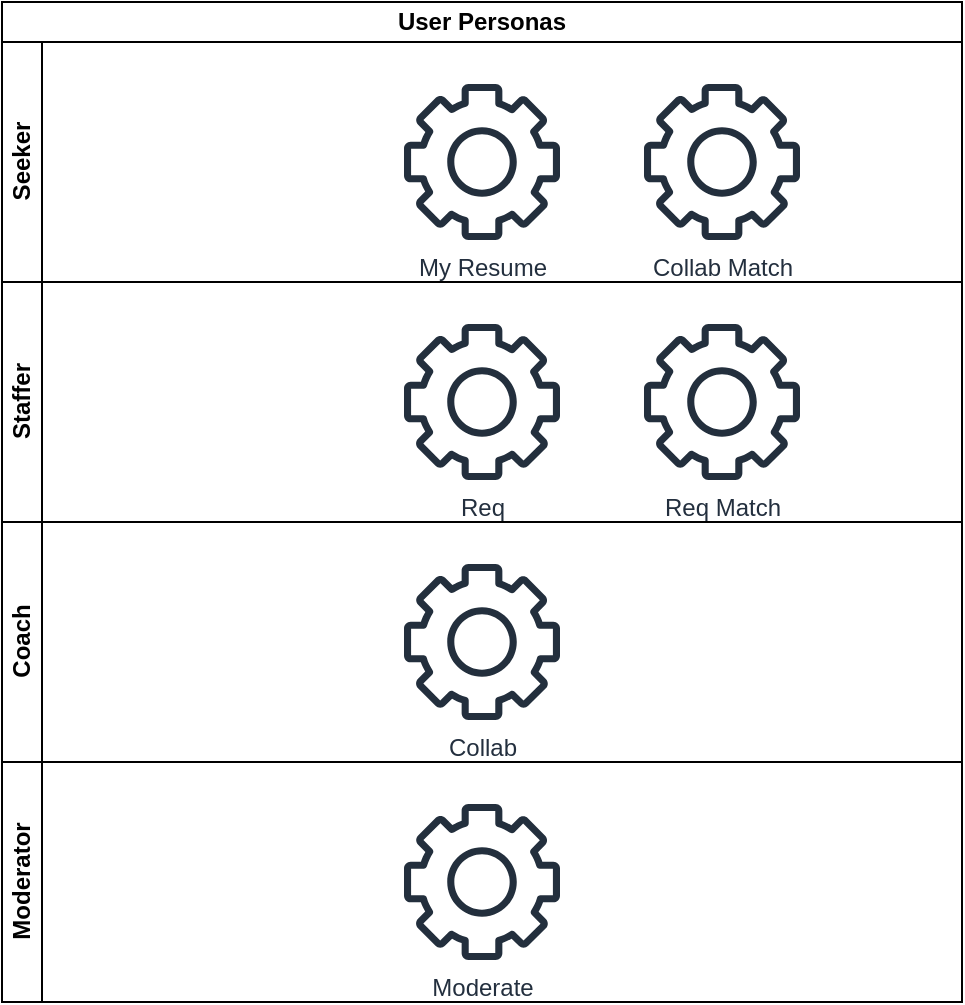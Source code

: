 <mxfile version="20.7.4" type="device" pages="3"><diagram id="U1nlRz5iaRTCuwv3R6G0" name="user-personas"><mxGraphModel dx="1360" dy="843" grid="1" gridSize="10" guides="1" tooltips="1" connect="1" arrows="1" fold="1" page="1" pageScale="1" pageWidth="1100" pageHeight="850" math="0" shadow="0"><root><mxCell id="0"/><mxCell id="1" parent="0"/><mxCell id="iGOlkW3cHswDeU4TlStq-8" value="User Personas" style="swimlane;html=1;childLayout=stackLayout;resizeParent=1;resizeParentMax=0;horizontal=1;startSize=20;horizontalStack=0;whiteSpace=wrap;" vertex="1" parent="1"><mxGeometry x="29" y="30" width="480" height="500" as="geometry"/></mxCell><mxCell id="iGOlkW3cHswDeU4TlStq-9" value="Seeker" style="swimlane;html=1;startSize=20;horizontal=0;" vertex="1" parent="iGOlkW3cHswDeU4TlStq-8"><mxGeometry y="20" width="480" height="120" as="geometry"><mxRectangle y="20" width="480" height="30" as="alternateBounds"/></mxGeometry></mxCell><mxCell id="humRLSdvq9x8ZIEGAw1H-9" value="My Resume" style="sketch=0;outlineConnect=0;fontColor=#232F3E;gradientColor=none;fillColor=#232F3D;strokeColor=none;dashed=0;verticalLabelPosition=bottom;verticalAlign=top;align=center;html=1;fontSize=12;fontStyle=0;aspect=fixed;pointerEvents=1;shape=mxgraph.aws4.gear;" vertex="1" parent="iGOlkW3cHswDeU4TlStq-9"><mxGeometry x="201" y="21" width="78" height="78" as="geometry"/></mxCell><mxCell id="iGOlkW3cHswDeU4TlStq-14" value="Collab Match" style="sketch=0;outlineConnect=0;fontColor=#232F3E;gradientColor=none;fillColor=#232F3D;strokeColor=none;dashed=0;verticalLabelPosition=bottom;verticalAlign=top;align=center;html=1;fontSize=12;fontStyle=0;aspect=fixed;pointerEvents=1;shape=mxgraph.aws4.gear;" vertex="1" parent="iGOlkW3cHswDeU4TlStq-9"><mxGeometry x="321" y="21" width="78" height="78" as="geometry"/></mxCell><mxCell id="iGOlkW3cHswDeU4TlStq-10" value="Staffer" style="swimlane;html=1;startSize=20;horizontal=0;" vertex="1" parent="iGOlkW3cHswDeU4TlStq-8"><mxGeometry y="140" width="480" height="120" as="geometry"/></mxCell><mxCell id="humRLSdvq9x8ZIEGAw1H-11" value="Req" style="sketch=0;outlineConnect=0;fontColor=#232F3E;gradientColor=none;fillColor=#232F3D;strokeColor=none;dashed=0;verticalLabelPosition=bottom;verticalAlign=top;align=center;html=1;fontSize=12;fontStyle=0;aspect=fixed;pointerEvents=1;shape=mxgraph.aws4.gear;" vertex="1" parent="iGOlkW3cHswDeU4TlStq-10"><mxGeometry x="201" y="21" width="78" height="78" as="geometry"/></mxCell><mxCell id="humRLSdvq9x8ZIEGAw1H-12" value="Req Match" style="sketch=0;outlineConnect=0;fontColor=#232F3E;gradientColor=none;fillColor=#232F3D;strokeColor=none;dashed=0;verticalLabelPosition=bottom;verticalAlign=top;align=center;html=1;fontSize=12;fontStyle=0;aspect=fixed;pointerEvents=1;shape=mxgraph.aws4.gear;" vertex="1" parent="iGOlkW3cHswDeU4TlStq-10"><mxGeometry x="321" y="21" width="78" height="78" as="geometry"/></mxCell><mxCell id="iGOlkW3cHswDeU4TlStq-11" value="Coach" style="swimlane;html=1;startSize=20;horizontal=0;" vertex="1" parent="iGOlkW3cHswDeU4TlStq-8"><mxGeometry y="260" width="480" height="120" as="geometry"/></mxCell><mxCell id="humRLSdvq9x8ZIEGAw1H-10" value="Collab" style="sketch=0;outlineConnect=0;fontColor=#232F3E;gradientColor=none;fillColor=#232F3D;strokeColor=none;dashed=0;verticalLabelPosition=bottom;verticalAlign=top;align=center;html=1;fontSize=12;fontStyle=0;aspect=fixed;pointerEvents=1;shape=mxgraph.aws4.gear;" vertex="1" parent="iGOlkW3cHswDeU4TlStq-11"><mxGeometry x="201" y="21" width="78" height="78" as="geometry"/></mxCell><mxCell id="iGOlkW3cHswDeU4TlStq-13" value="Moderator" style="swimlane;html=1;startSize=20;horizontal=0;" vertex="1" parent="iGOlkW3cHswDeU4TlStq-8"><mxGeometry y="380" width="480" height="120" as="geometry"/></mxCell><mxCell id="iGOlkW3cHswDeU4TlStq-15" value="Moderate" style="sketch=0;outlineConnect=0;fontColor=#232F3E;gradientColor=none;fillColor=#232F3D;strokeColor=none;dashed=0;verticalLabelPosition=bottom;verticalAlign=top;align=center;html=1;fontSize=12;fontStyle=0;aspect=fixed;pointerEvents=1;shape=mxgraph.aws4.gear;" vertex="1" parent="iGOlkW3cHswDeU4TlStq-13"><mxGeometry x="201" y="21" width="78" height="78" as="geometry"/></mxCell></root></mxGraphModel></diagram><diagram id="bPgxeIIljq8O1QoiTWEf" name="services-arch"><mxGraphModel dx="735" dy="456" grid="1" gridSize="10" guides="1" tooltips="1" connect="1" arrows="1" fold="1" page="1" pageScale="1" pageWidth="1100" pageHeight="850" math="0" shadow="0"><root><mxCell id="0"/><mxCell id="1" parent="0"/><mxCell id="uYj9mz1tKjeqSkFPuCU0-24" style="edgeStyle=orthogonalEdgeStyle;rounded=0;orthogonalLoop=1;jettySize=auto;html=1;exitX=1;exitY=0.5;exitDx=0;exitDy=0;orthogonal=1;noEdgeStyle=1;fontSize=12;" edge="1" parent="1" source="fwArrFxVrPDG5guFByzF-1" target="uYj9mz1tKjeqSkFPuCU0-6"><mxGeometry relative="1" as="geometry"/></mxCell><mxCell id="uYj9mz1tKjeqSkFPuCU0-25" style="edgeStyle=orthogonalEdgeStyle;rounded=0;orthogonalLoop=1;jettySize=auto;html=1;exitX=1;exitY=0.5;exitDx=0;exitDy=0;orthogonal=1;noEdgeStyle=1;fontSize=12;" edge="1" parent="1" source="fwArrFxVrPDG5guFByzF-1" target="uYj9mz1tKjeqSkFPuCU0-7"><mxGeometry relative="1" as="geometry"/></mxCell><mxCell id="uYj9mz1tKjeqSkFPuCU0-26" style="edgeStyle=orthogonalEdgeStyle;rounded=0;orthogonalLoop=1;jettySize=auto;html=1;exitX=1;exitY=0.5;exitDx=0;exitDy=0;orthogonal=1;noEdgeStyle=1;fontSize=12;" edge="1" parent="1" source="fwArrFxVrPDG5guFByzF-1" target="uYj9mz1tKjeqSkFPuCU0-5"><mxGeometry relative="1" as="geometry"/></mxCell><mxCell id="uYj9mz1tKjeqSkFPuCU0-27" style="edgeStyle=orthogonalEdgeStyle;rounded=0;orthogonalLoop=1;jettySize=auto;html=1;exitX=1;exitY=0.5;exitDx=0;exitDy=0;orthogonal=1;noEdgeStyle=1;fontSize=12;" edge="1" parent="1" source="fwArrFxVrPDG5guFByzF-1" target="uYj9mz1tKjeqSkFPuCU0-4"><mxGeometry relative="1" as="geometry"/></mxCell><mxCell id="uYj9mz1tKjeqSkFPuCU0-35" style="edgeStyle=orthogonalEdgeStyle;rounded=0;orthogonalLoop=1;jettySize=auto;html=1;orthogonal=1;noEdgeStyle=1;fontSize=12;" edge="1" parent="1" source="fwArrFxVrPDG5guFByzF-1" target="uYj9mz1tKjeqSkFPuCU0-34"><mxGeometry relative="1" as="geometry"/></mxCell><mxCell id="fwArrFxVrPDG5guFByzF-1" value="My Resume" style="rounded=1;whiteSpace=wrap;html=1;fillColor=#ffe6cc;strokeColor=#d79b00;glass=0;shadow=1;" vertex="1" parent="1"><mxGeometry x="260" y="430" width="120" height="60" as="geometry"/></mxCell><mxCell id="4S7rT5DQ0lv_5lBlKO3T-1" value="Collab Match" style="rounded=1;whiteSpace=wrap;html=1;glass=0;shadow=1;" vertex="1" parent="1"><mxGeometry y="480" width="120" height="60" as="geometry"/></mxCell><mxCell id="7NEAZlMQDASc4DG5u_7B-1" value="Req" style="rounded=1;whiteSpace=wrap;html=1;glass=0;shadow=1;" vertex="1" parent="1"><mxGeometry y="600" width="120" height="60" as="geometry"/></mxCell><mxCell id="7NEAZlMQDASc4DG5u_7B-2" value="Req Match" style="rounded=1;whiteSpace=wrap;html=1;glass=0;shadow=1;" vertex="1" parent="1"><mxGeometry y="720" width="120" height="60" as="geometry"/></mxCell><mxCell id="uYj9mz1tKjeqSkFPuCU0-1" value="Collab" style="rounded=1;whiteSpace=wrap;html=1;glass=0;shadow=1;" vertex="1" parent="1"><mxGeometry y="840" width="120" height="60" as="geometry"/></mxCell><mxCell id="uYj9mz1tKjeqSkFPuCU0-2" value="Safeguard" style="rounded=1;whiteSpace=wrap;html=1;glass=0;shadow=1;" vertex="1" parent="1"><mxGeometry y="960" width="120" height="60" as="geometry"/></mxCell><mxCell id="uYj9mz1tKjeqSkFPuCU0-3" value="Director" style="rounded=1;whiteSpace=wrap;html=1;glass=0;shadow=1;" vertex="1" parent="1"><mxGeometry y="1080" width="120" height="60" as="geometry"/></mxCell><mxCell id="uYj9mz1tKjeqSkFPuCU0-42" value="new_resume(user_id)" style="edgeStyle=orthogonalEdgeStyle;rounded=0;orthogonalLoop=1;jettySize=auto;html=1;orthogonal=1;noEdgeStyle=1;fontSize=12;" edge="1" parent="1" source="uYj9mz1tKjeqSkFPuCU0-4" target="uYj9mz1tKjeqSkFPuCU0-15"><mxGeometry relative="1" as="geometry"><mxPoint x="720.0" y="610" as="targetPoint"/></mxGeometry></mxCell><mxCell id="uYj9mz1tKjeqSkFPuCU0-4" value="Create Resume" style="rounded=1;whiteSpace=wrap;html=1;fillColor=#fff2cc;strokeColor=#d6b656;glass=0;shadow=1;" vertex="1" parent="1"><mxGeometry x="430" y="580" width="120" height="60" as="geometry"/></mxCell><mxCell id="uYj9mz1tKjeqSkFPuCU0-5" value="Modify Resume" style="rounded=1;whiteSpace=wrap;html=1;fillColor=#fff2cc;strokeColor=#d6b656;glass=0;shadow=1;" vertex="1" parent="1"><mxGeometry x="430" y="480" width="120" height="60" as="geometry"/></mxCell><mxCell id="uYj9mz1tKjeqSkFPuCU0-39" style="edgeStyle=orthogonalEdgeStyle;rounded=0;orthogonalLoop=1;jettySize=auto;html=1;orthogonal=1;noEdgeStyle=1;fontSize=12;" edge="1" parent="1" source="uYj9mz1tKjeqSkFPuCU0-6" target="uYj9mz1tKjeqSkFPuCU0-40"><mxGeometry relative="1" as="geometry"/></mxCell><mxCell id="uYj9mz1tKjeqSkFPuCU0-6" value="View Resume" style="rounded=1;whiteSpace=wrap;html=1;fillColor=#fff2cc;strokeColor=#d6b656;glass=0;shadow=1;" vertex="1" parent="1"><mxGeometry x="430" y="180" width="120" height="60" as="geometry"/></mxCell><mxCell id="uYj9mz1tKjeqSkFPuCU0-36" style="edgeStyle=orthogonalEdgeStyle;rounded=0;orthogonalLoop=1;jettySize=auto;html=1;exitX=1;exitY=0.5;exitDx=0;exitDy=0;orthogonal=1;noEdgeStyle=1;fontSize=12;" edge="1" parent="1" source="uYj9mz1tKjeqSkFPuCU0-7" target="uYj9mz1tKjeqSkFPuCU0-12"><mxGeometry relative="1" as="geometry"><mxPoint x="450" y="360" as="targetPoint"/></mxGeometry></mxCell><mxCell id="uYj9mz1tKjeqSkFPuCU0-43" style="edgeStyle=orthogonalEdgeStyle;rounded=0;orthogonalLoop=1;jettySize=auto;html=1;orthogonal=1;noEdgeStyle=1;fontSize=12;" edge="1" parent="1" source="uYj9mz1tKjeqSkFPuCU0-7" target="uYj9mz1tKjeqSkFPuCU0-13"><mxGeometry relative="1" as="geometry"/></mxCell><mxCell id="uYj9mz1tKjeqSkFPuCU0-7" value="Remove Resume" style="rounded=1;whiteSpace=wrap;html=1;fillColor=#fff2cc;strokeColor=#d6b656;glass=0;shadow=1;" vertex="1" parent="1"><mxGeometry x="430" y="330" width="120" height="60" as="geometry"/></mxCell><mxCell id="uYj9mz1tKjeqSkFPuCU0-12" value="Resume Hider" style="rounded=1;whiteSpace=wrap;html=1;fillColor=#dae8fc;strokeColor=#6c8ebf;glass=0;shadow=1;" vertex="1" parent="1"><mxGeometry x="600" y="280" width="120" height="60" as="geometry"/></mxCell><mxCell id="uYj9mz1tKjeqSkFPuCU0-13" value="Resume Deleter" style="rounded=1;whiteSpace=wrap;html=1;fillColor=#dae8fc;strokeColor=#6c8ebf;glass=0;shadow=1;" vertex="1" parent="1"><mxGeometry x="600" y="380" width="120" height="60" as="geometry"/></mxCell><mxCell id="uYj9mz1tKjeqSkFPuCU0-51" value="save_resume(file_id, version, name, resume_json)" style="edgeStyle=orthogonalEdgeStyle;rounded=0;orthogonalLoop=1;jettySize=auto;html=1;exitX=0.5;exitY=1;exitDx=0;exitDy=0;entryX=0.5;entryY=1;entryDx=0;entryDy=0;fontSize=12;" edge="1" parent="1" source="uYj9mz1tKjeqSkFPuCU0-14" target="uYj9mz1tKjeqSkFPuCU0-15"><mxGeometry relative="1" as="geometry"/></mxCell><mxCell id="uYj9mz1tKjeqSkFPuCU0-14" value="Resume Editor" style="rounded=1;whiteSpace=wrap;html=1;fillColor=#dae8fc;strokeColor=#6c8ebf;glass=0;shadow=1;" vertex="1" parent="1"><mxGeometry x="1340" y="580" width="120" height="60" as="geometry"/></mxCell><mxCell id="uYj9mz1tKjeqSkFPuCU0-50" value="open_editor(file_id, version)" style="edgeStyle=orthogonalEdgeStyle;rounded=0;orthogonalLoop=1;jettySize=auto;html=1;fontSize=12;" edge="1" parent="1" source="uYj9mz1tKjeqSkFPuCU0-15" target="uYj9mz1tKjeqSkFPuCU0-14"><mxGeometry relative="1" as="geometry"/></mxCell><mxCell id="uYj9mz1tKjeqSkFPuCU0-15" value="Resume DB" style="rounded=1;whiteSpace=wrap;html=1;glass=0;shadow=1;fillColor=#dae8fc;strokeColor=#6c8ebf;" vertex="1" parent="1"><mxGeometry x="930" y="580" width="120" height="60" as="geometry"/></mxCell><mxCell id="uYj9mz1tKjeqSkFPuCU0-21" value="Resume Exporter" style="rounded=1;whiteSpace=wrap;html=1;fillColor=#dae8fc;strokeColor=#6c8ebf;glass=0;shadow=1;" vertex="1" parent="1"><mxGeometry x="600" y="680" width="120" height="60" as="geometry"/></mxCell><mxCell id="uYj9mz1tKjeqSkFPuCU0-37" style="edgeStyle=orthogonalEdgeStyle;rounded=0;orthogonalLoop=1;jettySize=auto;html=1;exitX=1;exitY=0.5;exitDx=0;exitDy=0;orthogonal=1;noEdgeStyle=1;fontSize=12;" edge="1" parent="1" source="uYj9mz1tKjeqSkFPuCU0-34" target="uYj9mz1tKjeqSkFPuCU0-21"><mxGeometry relative="1" as="geometry"/></mxCell><mxCell id="uYj9mz1tKjeqSkFPuCU0-34" value="Download Resume" style="rounded=1;whiteSpace=wrap;html=1;fillColor=#fff2cc;strokeColor=#d6b656;glass=0;shadow=1;" vertex="1" parent="1"><mxGeometry x="430" y="680" width="120" height="60" as="geometry"/></mxCell><mxCell id="uYj9mz1tKjeqSkFPuCU0-40" value="Resume Viewer" style="rounded=1;whiteSpace=wrap;html=1;fillColor=#dae8fc;strokeColor=#6c8ebf;glass=0;shadow=1;" vertex="1" parent="1"><mxGeometry x="600" y="180" width="120" height="60" as="geometry"/></mxCell></root></mxGraphModel></diagram><diagram id="dzRkADc1bkvCWoF8tX8L" name="splash-wireframe"><mxGraphModel dx="1360" dy="843" grid="1" gridSize="10" guides="1" tooltips="1" connect="1" arrows="1" fold="1" page="1" pageScale="1" pageWidth="1100" pageHeight="850" math="0" shadow="0"><root><mxCell id="0"/><mxCell id="1" parent="0"/></root></mxGraphModel></diagram></mxfile>